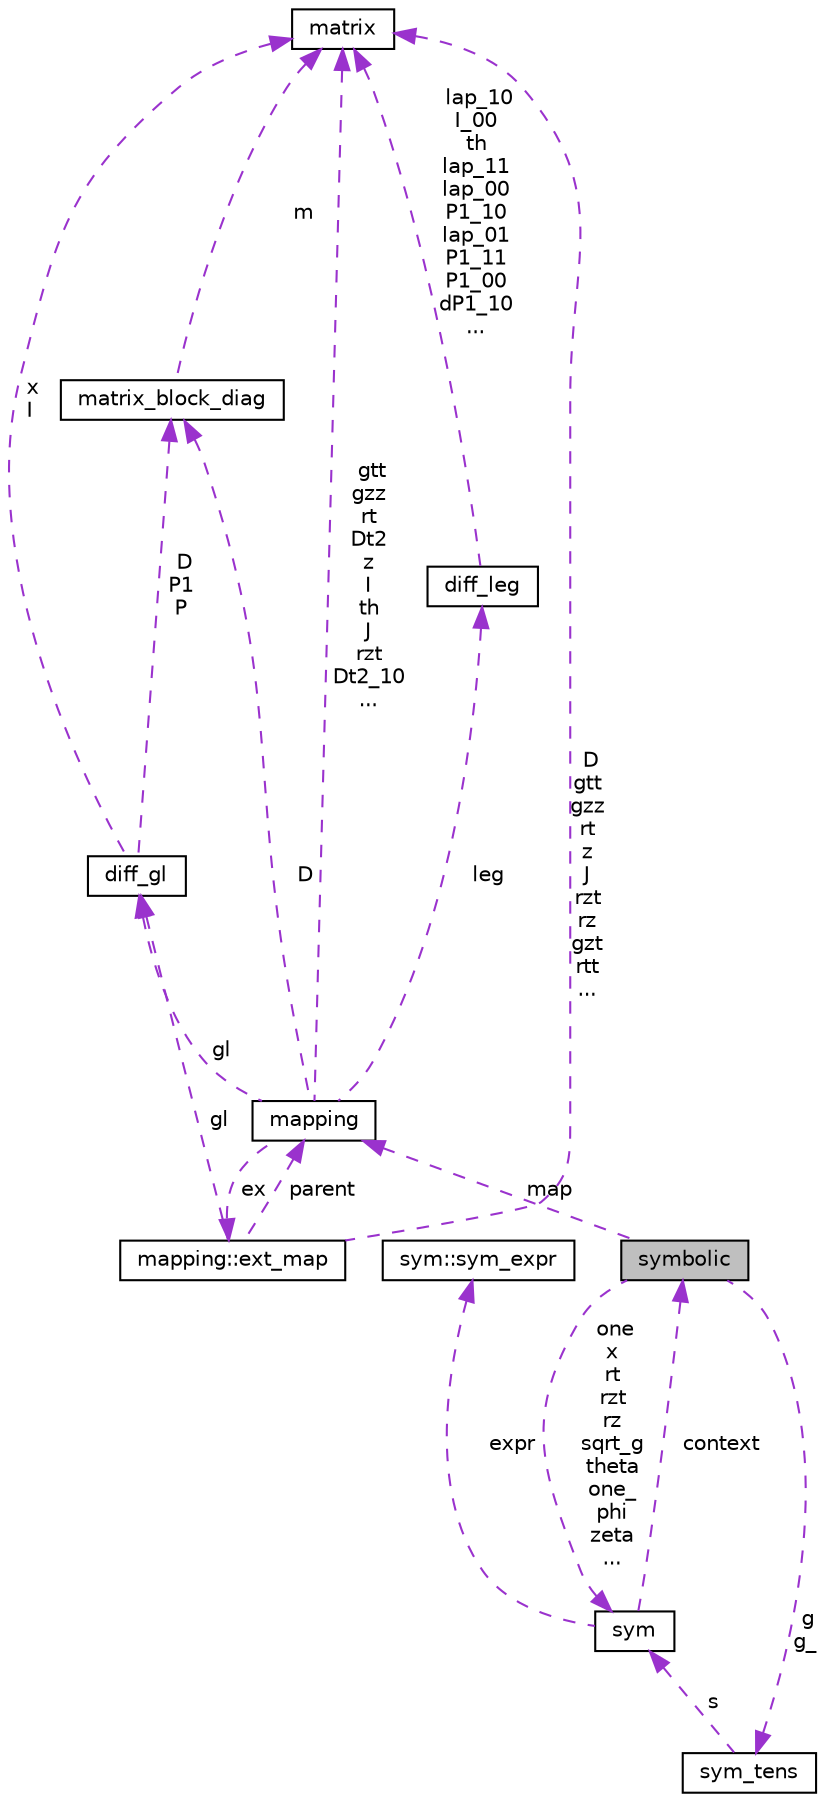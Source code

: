 digraph "symbolic"
{
  edge [fontname="Helvetica",fontsize="10",labelfontname="Helvetica",labelfontsize="10"];
  node [fontname="Helvetica",fontsize="10",shape=record];
  Node1 [label="symbolic",height=0.2,width=0.4,color="black", fillcolor="grey75", style="filled" fontcolor="black"];
  Node2 -> Node1 [dir="back",color="darkorchid3",fontsize="10",style="dashed",label=" one\nx\nrt\nrzt\nrz\nsqrt_g\ntheta\none_\nphi\nzeta\n..." ,fontname="Helvetica"];
  Node2 [label="sym",height=0.2,width=0.4,color="black", fillcolor="white", style="filled",URL="$classsym.html"];
  Node1 -> Node2 [dir="back",color="darkorchid3",fontsize="10",style="dashed",label=" context" ,fontname="Helvetica"];
  Node3 -> Node2 [dir="back",color="darkorchid3",fontsize="10",style="dashed",label=" expr" ,fontname="Helvetica"];
  Node3 [label="sym::sym_expr",height=0.2,width=0.4,color="black", fillcolor="white", style="filled",URL="$classsym_1_1sym__expr.html"];
  Node4 -> Node1 [dir="back",color="darkorchid3",fontsize="10",style="dashed",label=" g\ng_" ,fontname="Helvetica"];
  Node4 [label="sym_tens",height=0.2,width=0.4,color="black", fillcolor="white", style="filled",URL="$classsym__tens.html"];
  Node2 -> Node4 [dir="back",color="darkorchid3",fontsize="10",style="dashed",label=" s" ,fontname="Helvetica"];
  Node5 -> Node1 [dir="back",color="darkorchid3",fontsize="10",style="dashed",label=" map" ,fontname="Helvetica"];
  Node5 [label="mapping",height=0.2,width=0.4,color="black", fillcolor="white", style="filled",URL="$classmapping.html"];
  Node6 -> Node5 [dir="back",color="darkorchid3",fontsize="10",style="dashed",label=" ex" ,fontname="Helvetica"];
  Node6 [label="mapping::ext_map",height=0.2,width=0.4,color="black", fillcolor="white", style="filled",URL="$classmapping_1_1ext__map.html"];
  Node7 -> Node6 [dir="back",color="darkorchid3",fontsize="10",style="dashed",label=" gl" ,fontname="Helvetica"];
  Node7 [label="diff_gl",height=0.2,width=0.4,color="black", fillcolor="white", style="filled",URL="$classdiff__gl.html",tooltip="The diff_gl class implements the Gauss-Lobatto (or more properly Gauss-Lobatto-Chebyshev) collocation..."];
  Node8 -> Node7 [dir="back",color="darkorchid3",fontsize="10",style="dashed",label=" x\nI" ,fontname="Helvetica"];
  Node8 [label="matrix",height=0.2,width=0.4,color="black", fillcolor="white", style="filled",URL="$classmatrix.html",tooltip="The matrix class is used to facilitate the work with regular dense matrices. "];
  Node9 -> Node7 [dir="back",color="darkorchid3",fontsize="10",style="dashed",label=" D\nP1\nP" ,fontname="Helvetica"];
  Node9 [label="matrix_block_diag",height=0.2,width=0.4,color="black", fillcolor="white", style="filled",URL="$classmatrix__block__diag.html",tooltip="The matrix_block_diag class is used to store block diagonal matrices. "];
  Node8 -> Node9 [dir="back",color="darkorchid3",fontsize="10",style="dashed",label=" m" ,fontname="Helvetica"];
  Node8 -> Node6 [dir="back",color="darkorchid3",fontsize="10",style="dashed",label=" D\ngtt\ngzz\nrt\nz\nJ\nrzt\nrz\ngzt\nrtt\n..." ,fontname="Helvetica"];
  Node5 -> Node6 [dir="back",color="darkorchid3",fontsize="10",style="dashed",label=" parent" ,fontname="Helvetica"];
  Node7 -> Node5 [dir="back",color="darkorchid3",fontsize="10",style="dashed",label=" gl" ,fontname="Helvetica"];
  Node8 -> Node5 [dir="back",color="darkorchid3",fontsize="10",style="dashed",label=" gtt\ngzz\nrt\nDt2\nz\nI\nth\nJ\nrzt\nDt2_10\n..." ,fontname="Helvetica"];
  Node10 -> Node5 [dir="back",color="darkorchid3",fontsize="10",style="dashed",label=" leg" ,fontname="Helvetica"];
  Node10 [label="diff_leg",height=0.2,width=0.4,color="black", fillcolor="white", style="filled",URL="$classdiff__leg.html",tooltip="The diff_leg class implements Legendre numerical differentiation. "];
  Node8 -> Node10 [dir="back",color="darkorchid3",fontsize="10",style="dashed",label=" lap_10\nI_00\nth\nlap_11\nlap_00\nP1_10\nlap_01\nP1_11\nP1_00\ndP1_10\n..." ,fontname="Helvetica"];
  Node9 -> Node5 [dir="back",color="darkorchid3",fontsize="10",style="dashed",label=" D" ,fontname="Helvetica"];
}
